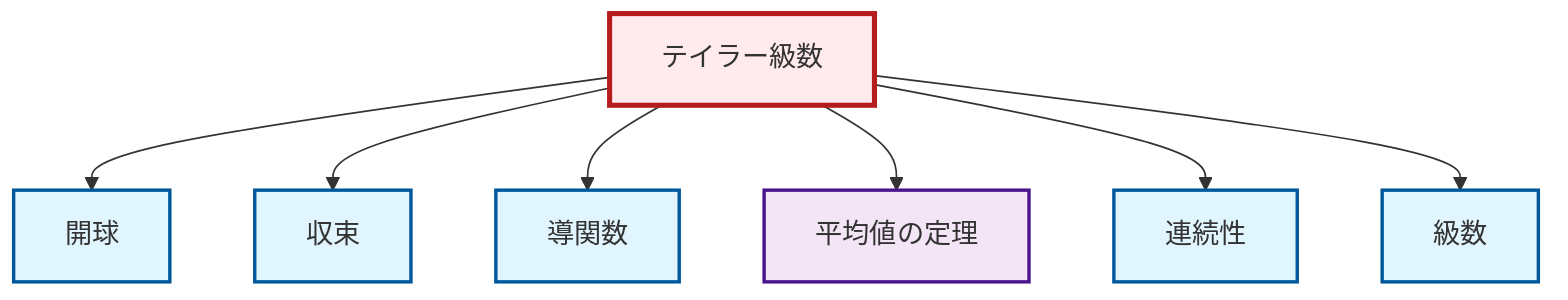 graph TD
    classDef definition fill:#e1f5fe,stroke:#01579b,stroke-width:2px
    classDef theorem fill:#f3e5f5,stroke:#4a148c,stroke-width:2px
    classDef axiom fill:#fff3e0,stroke:#e65100,stroke-width:2px
    classDef example fill:#e8f5e9,stroke:#1b5e20,stroke-width:2px
    classDef current fill:#ffebee,stroke:#b71c1c,stroke-width:3px
    thm-mean-value["平均値の定理"]:::theorem
    def-convergence["収束"]:::definition
    def-open-ball["開球"]:::definition
    thm-taylor-series["テイラー級数"]:::theorem
    def-derivative["導関数"]:::definition
    def-continuity["連続性"]:::definition
    def-series["級数"]:::definition
    thm-taylor-series --> def-open-ball
    thm-taylor-series --> def-convergence
    thm-taylor-series --> def-derivative
    thm-taylor-series --> thm-mean-value
    thm-taylor-series --> def-continuity
    thm-taylor-series --> def-series
    class thm-taylor-series current